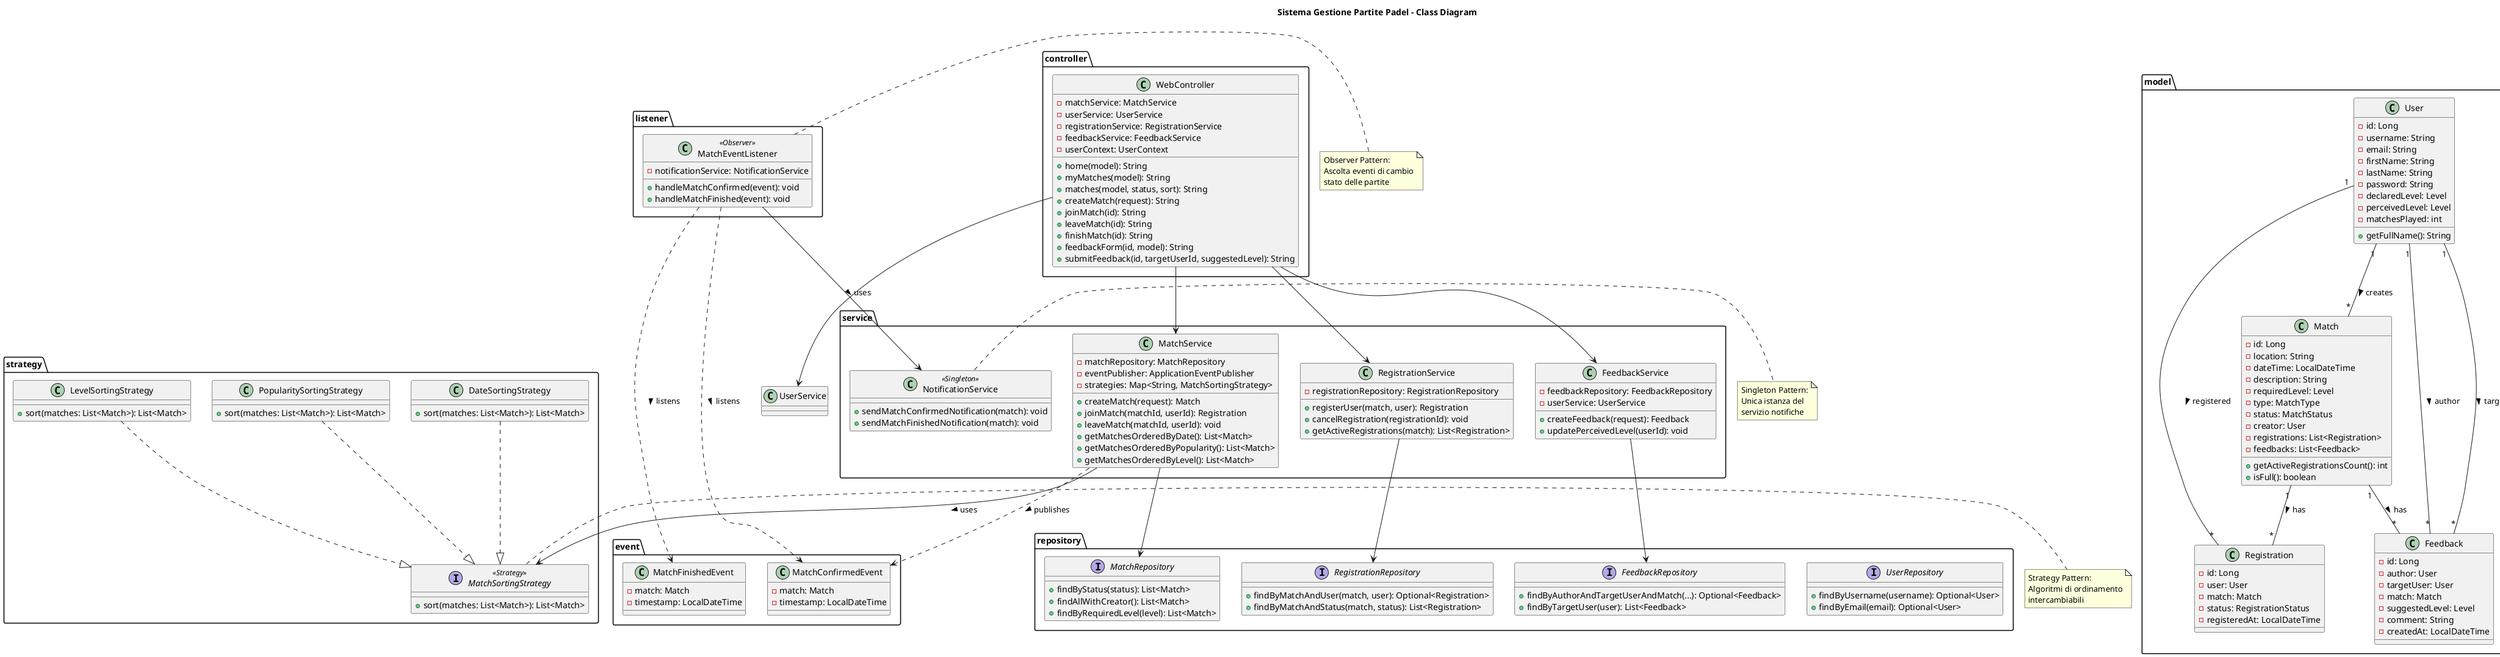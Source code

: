 @startuml Class Diagram - App Padel

title Sistema Gestione Partite Padel - Class Diagram

' Packages
package "model" {
  
  class User {
    -id: Long
    -username: String
    -email: String
    -firstName: String
    -lastName: String
    -password: String
    -declaredLevel: Level
    -perceivedLevel: Level
    -matchesPlayed: int
    +getFullName(): String
  }
  
  class Match {
    -id: Long
    -location: String
    -dateTime: LocalDateTime
    -description: String
    -requiredLevel: Level
    -type: MatchType
    -status: MatchStatus
    -creator: User
    -registrations: List<Registration>
    -feedbacks: List<Feedback>
    +getActiveRegistrationsCount(): int
    +isFull(): boolean
  }
  
  class Registration {
    -id: Long
    -user: User
    -match: Match
    -status: RegistrationStatus
    -registeredAt: LocalDateTime
  }
  
  class Feedback {
    -id: Long
    -author: User
    -targetUser: User
    -match: Match
    -suggestedLevel: Level
    -comment: String
    -createdAt: LocalDateTime
  }
  
  enum Level {
    PRINCIPIANTE
    INTERMEDIO
    AVANZATO
    PROFESSIONISTA
  }
  
  enum MatchType {
    PROPOSTA
    FISSA
  }
  
  enum MatchStatus {
    WAITING
    CONFIRMED
    FINISHED
    CANCELLED
  }
  
  enum RegistrationStatus {
    JOINED
    CANCELLED
  }
}

package "service" {
  
  class MatchService {
    -matchRepository: MatchRepository
    -eventPublisher: ApplicationEventPublisher
    -strategies: Map<String, MatchSortingStrategy>
    +createMatch(request): Match
    +joinMatch(matchId, userId): Registration
    +leaveMatch(matchId, userId): void
    +getMatchesOrderedByDate(): List<Match>
    +getMatchesOrderedByPopularity(): List<Match>
    +getMatchesOrderedByLevel(): List<Match>
  }
  
  class RegistrationService {
    -registrationRepository: RegistrationRepository
    +registerUser(match, user): Registration
    +cancelRegistration(registrationId): void
    +getActiveRegistrations(match): List<Registration>
  }
  
  class FeedbackService {
    -feedbackRepository: FeedbackRepository
    -userService: UserService
    +createFeedback(request): Feedback
    +updatePerceivedLevel(userId): void
  }
  
  class NotificationService <<Singleton>> {
    +sendMatchConfirmedNotification(match): void
    +sendMatchFinishedNotification(match): void
  }
}

package "event" {
  
  class MatchConfirmedEvent {
    -match: Match
    -timestamp: LocalDateTime
  }
  
  class MatchFinishedEvent {
    -match: Match
    -timestamp: LocalDateTime
  }
}

package "listener" {
  
  class MatchEventListener <<Observer>> {
    -notificationService: NotificationService
    +handleMatchConfirmed(event): void
    +handleMatchFinished(event): void
  }
}

package "strategy" {
  
  interface MatchSortingStrategy <<Strategy>> {
    +sort(matches: List<Match>): List<Match>
  }
  
  class DateSortingStrategy {
    +sort(matches: List<Match>): List<Match>
  }
  
  class PopularitySortingStrategy {
    +sort(matches: List<Match>): List<Match>
  }
  
  class LevelSortingStrategy {
    +sort(matches: List<Match>): List<Match>
  }
}

package "repository" {
  
  interface UserRepository {
    +findByUsername(username): Optional<User>
    +findByEmail(email): Optional<User>
  }
  
  interface MatchRepository {
    +findByStatus(status): List<Match>
    +findAllWithCreator(): List<Match>
    +findByRequiredLevel(level): List<Match>
  }
  
  interface RegistrationRepository {
    +findByMatchAndUser(match, user): Optional<Registration>
    +findByMatchAndStatus(match, status): List<Registration>
  }
  
  interface FeedbackRepository {
    +findByAuthorAndTargetUserAndMatch(...): Optional<Feedback>
    +findByTargetUser(user): List<Feedback>
  }
}

package "controller" {
  
  class WebController {
    -matchService: MatchService
    -userService: UserService
    -registrationService: RegistrationService
    -feedbackService: FeedbackService
    -userContext: UserContext
    +home(model): String
    +myMatches(model): String
    +matches(model, status, sort): String
    +createMatch(request): String
    +joinMatch(id): String
    +leaveMatch(id): String
    +finishMatch(id): String
    +feedbackForm(id, model): String
    +submitFeedback(id, targetUserId, suggestedLevel): String
  }
}

' Relationships
User "1" -- "*" Registration : registered >
User "1" -- "*" Feedback : author >
User "1" -- "*" Feedback : target >
User "1" -- "*" Match : creates >

Match "1" -- "*" Registration : has >
Match "1" -- "*" Feedback : has >

MatchService --> MatchRepository
MatchService --> MatchSortingStrategy : uses >
MatchService ..> MatchConfirmedEvent : publishes >

RegistrationService --> RegistrationRepository

FeedbackService --> FeedbackRepository

MatchEventListener ..> MatchConfirmedEvent : listens >
MatchEventListener ..> MatchFinishedEvent : listens >
MatchEventListener --> NotificationService : uses >

DateSortingStrategy ..|> MatchSortingStrategy
PopularitySortingStrategy ..|> MatchSortingStrategy
LevelSortingStrategy ..|> MatchSortingStrategy

WebController --> MatchService
WebController --> UserService
WebController --> RegistrationService
WebController --> FeedbackService

note right of MatchSortingStrategy
  Strategy Pattern:
  Algoritmi di ordinamento
  intercambiabili
end note

note right of MatchEventListener
  Observer Pattern:
  Ascolta eventi di cambio
  stato delle partite
end note

note right of NotificationService
  Singleton Pattern:
  Unica istanza del
  servizio notifiche
end note

@enduml
